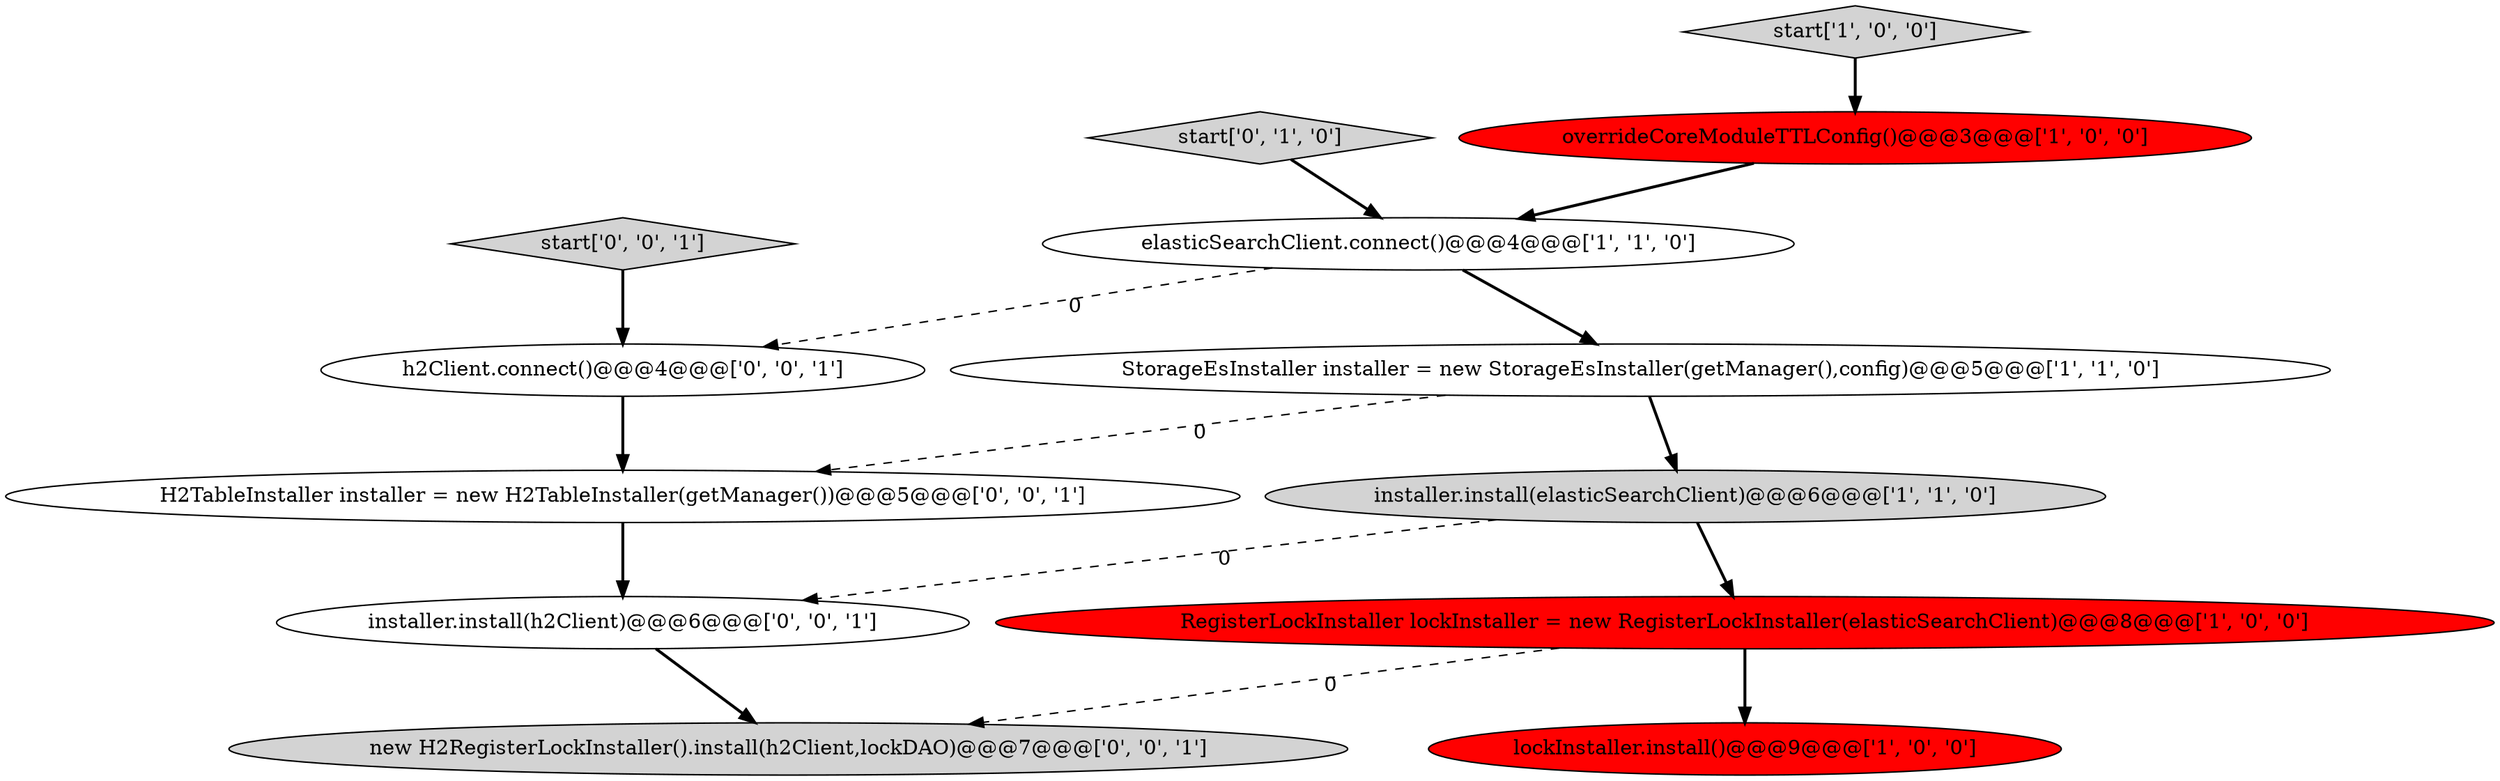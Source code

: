 digraph {
1 [style = filled, label = "installer.install(elasticSearchClient)@@@6@@@['1', '1', '0']", fillcolor = lightgray, shape = ellipse image = "AAA0AAABBB1BBB"];
2 [style = filled, label = "StorageEsInstaller installer = new StorageEsInstaller(getManager(),config)@@@5@@@['1', '1', '0']", fillcolor = white, shape = ellipse image = "AAA0AAABBB1BBB"];
9 [style = filled, label = "H2TableInstaller installer = new H2TableInstaller(getManager())@@@5@@@['0', '0', '1']", fillcolor = white, shape = ellipse image = "AAA0AAABBB3BBB"];
0 [style = filled, label = "elasticSearchClient.connect()@@@4@@@['1', '1', '0']", fillcolor = white, shape = ellipse image = "AAA0AAABBB1BBB"];
6 [style = filled, label = "RegisterLockInstaller lockInstaller = new RegisterLockInstaller(elasticSearchClient)@@@8@@@['1', '0', '0']", fillcolor = red, shape = ellipse image = "AAA1AAABBB1BBB"];
4 [style = filled, label = "start['1', '0', '0']", fillcolor = lightgray, shape = diamond image = "AAA0AAABBB1BBB"];
8 [style = filled, label = "new H2RegisterLockInstaller().install(h2Client,lockDAO)@@@7@@@['0', '0', '1']", fillcolor = lightgray, shape = ellipse image = "AAA0AAABBB3BBB"];
12 [style = filled, label = "start['0', '0', '1']", fillcolor = lightgray, shape = diamond image = "AAA0AAABBB3BBB"];
7 [style = filled, label = "start['0', '1', '0']", fillcolor = lightgray, shape = diamond image = "AAA0AAABBB2BBB"];
10 [style = filled, label = "installer.install(h2Client)@@@6@@@['0', '0', '1']", fillcolor = white, shape = ellipse image = "AAA0AAABBB3BBB"];
11 [style = filled, label = "h2Client.connect()@@@4@@@['0', '0', '1']", fillcolor = white, shape = ellipse image = "AAA0AAABBB3BBB"];
5 [style = filled, label = "overrideCoreModuleTTLConfig()@@@3@@@['1', '0', '0']", fillcolor = red, shape = ellipse image = "AAA1AAABBB1BBB"];
3 [style = filled, label = "lockInstaller.install()@@@9@@@['1', '0', '0']", fillcolor = red, shape = ellipse image = "AAA1AAABBB1BBB"];
6->3 [style = bold, label=""];
6->8 [style = dashed, label="0"];
7->0 [style = bold, label=""];
1->6 [style = bold, label=""];
0->11 [style = dashed, label="0"];
1->10 [style = dashed, label="0"];
9->10 [style = bold, label=""];
10->8 [style = bold, label=""];
5->0 [style = bold, label=""];
11->9 [style = bold, label=""];
2->9 [style = dashed, label="0"];
4->5 [style = bold, label=""];
2->1 [style = bold, label=""];
0->2 [style = bold, label=""];
12->11 [style = bold, label=""];
}
